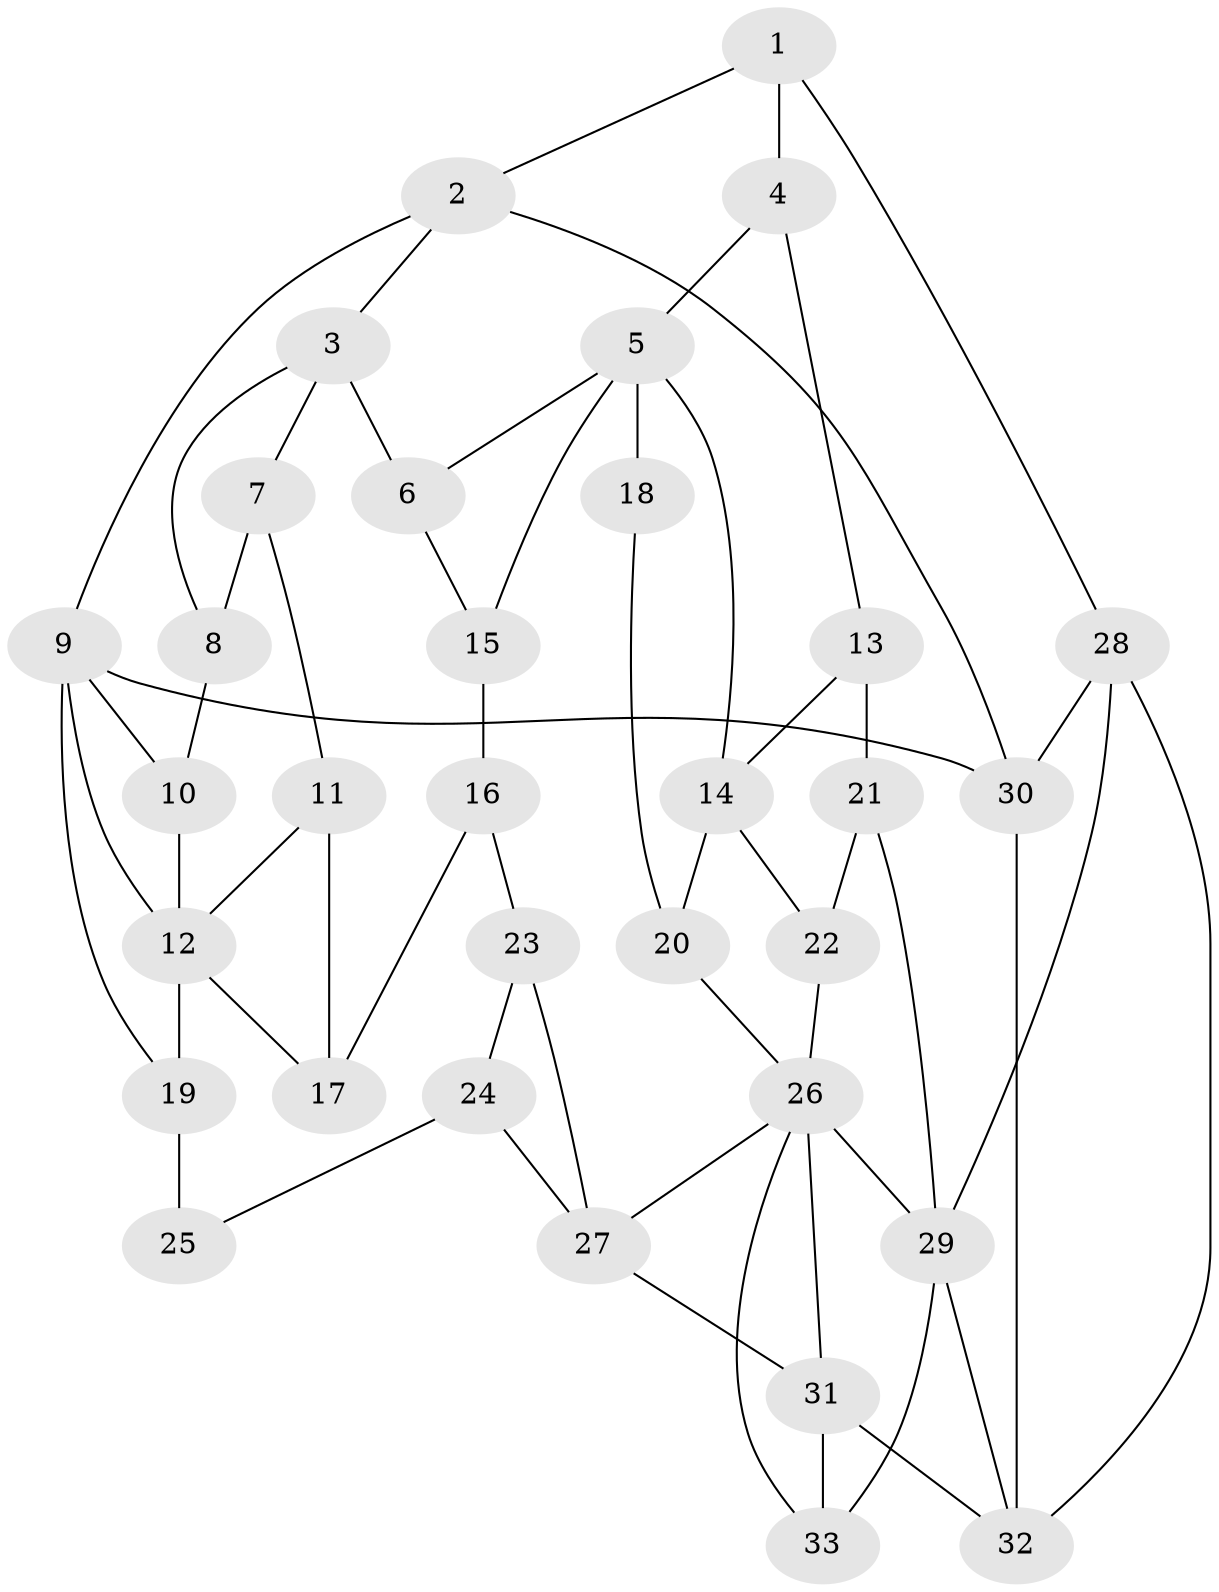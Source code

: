 // original degree distribution, {3: 0.030303030303030304, 6: 0.25757575757575757, 4: 0.2878787878787879, 5: 0.42424242424242425}
// Generated by graph-tools (version 1.1) at 2025/38/03/09/25 02:38:30]
// undirected, 33 vertices, 58 edges
graph export_dot {
graph [start="1"]
  node [color=gray90,style=filled];
  1;
  2;
  3;
  4;
  5;
  6;
  7;
  8;
  9;
  10;
  11;
  12;
  13;
  14;
  15;
  16;
  17;
  18;
  19;
  20;
  21;
  22;
  23;
  24;
  25;
  26;
  27;
  28;
  29;
  30;
  31;
  32;
  33;
  1 -- 2 [weight=1.0];
  1 -- 4 [weight=2.0];
  1 -- 28 [weight=1.0];
  2 -- 3 [weight=1.0];
  2 -- 9 [weight=1.0];
  2 -- 30 [weight=1.0];
  3 -- 6 [weight=1.0];
  3 -- 7 [weight=1.0];
  3 -- 8 [weight=1.0];
  4 -- 5 [weight=1.0];
  4 -- 13 [weight=1.0];
  5 -- 6 [weight=1.0];
  5 -- 14 [weight=1.0];
  5 -- 15 [weight=1.0];
  5 -- 18 [weight=2.0];
  6 -- 15 [weight=1.0];
  7 -- 8 [weight=1.0];
  7 -- 11 [weight=1.0];
  8 -- 10 [weight=1.0];
  9 -- 10 [weight=2.0];
  9 -- 12 [weight=1.0];
  9 -- 19 [weight=1.0];
  9 -- 30 [weight=1.0];
  10 -- 12 [weight=1.0];
  11 -- 12 [weight=1.0];
  11 -- 17 [weight=1.0];
  12 -- 17 [weight=1.0];
  12 -- 19 [weight=2.0];
  13 -- 14 [weight=1.0];
  13 -- 21 [weight=1.0];
  14 -- 20 [weight=1.0];
  14 -- 22 [weight=1.0];
  15 -- 16 [weight=1.0];
  16 -- 17 [weight=1.0];
  16 -- 23 [weight=1.0];
  18 -- 20 [weight=1.0];
  19 -- 25 [weight=2.0];
  20 -- 26 [weight=1.0];
  21 -- 22 [weight=1.0];
  21 -- 29 [weight=1.0];
  22 -- 26 [weight=1.0];
  23 -- 24 [weight=1.0];
  23 -- 27 [weight=1.0];
  24 -- 25 [weight=1.0];
  24 -- 27 [weight=1.0];
  26 -- 27 [weight=1.0];
  26 -- 29 [weight=1.0];
  26 -- 31 [weight=1.0];
  26 -- 33 [weight=1.0];
  27 -- 31 [weight=2.0];
  28 -- 29 [weight=1.0];
  28 -- 30 [weight=1.0];
  28 -- 32 [weight=1.0];
  29 -- 32 [weight=1.0];
  29 -- 33 [weight=1.0];
  30 -- 32 [weight=1.0];
  31 -- 32 [weight=2.0];
  31 -- 33 [weight=1.0];
}
